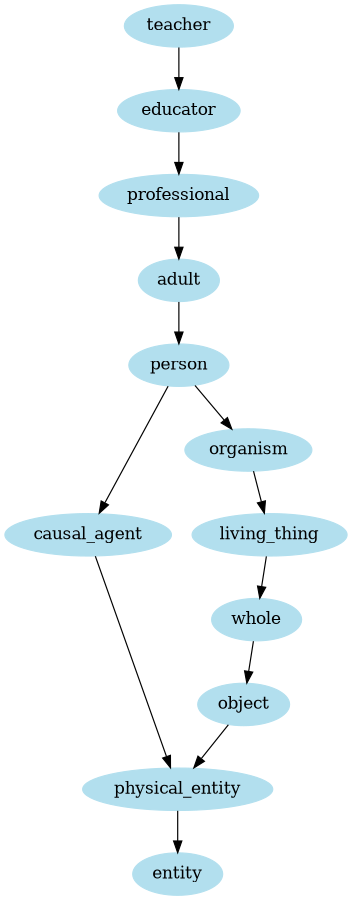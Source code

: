 digraph unix {
	node [color=lightblue2 style=filled]
	size="6,6"
	teacher -> educator
	educator -> professional
	professional -> adult
	adult -> person
	person -> causal_agent
	causal_agent -> physical_entity
	physical_entity -> entity
	person -> organism
	organism -> living_thing
	living_thing -> whole
	whole -> object
	object -> physical_entity
}
